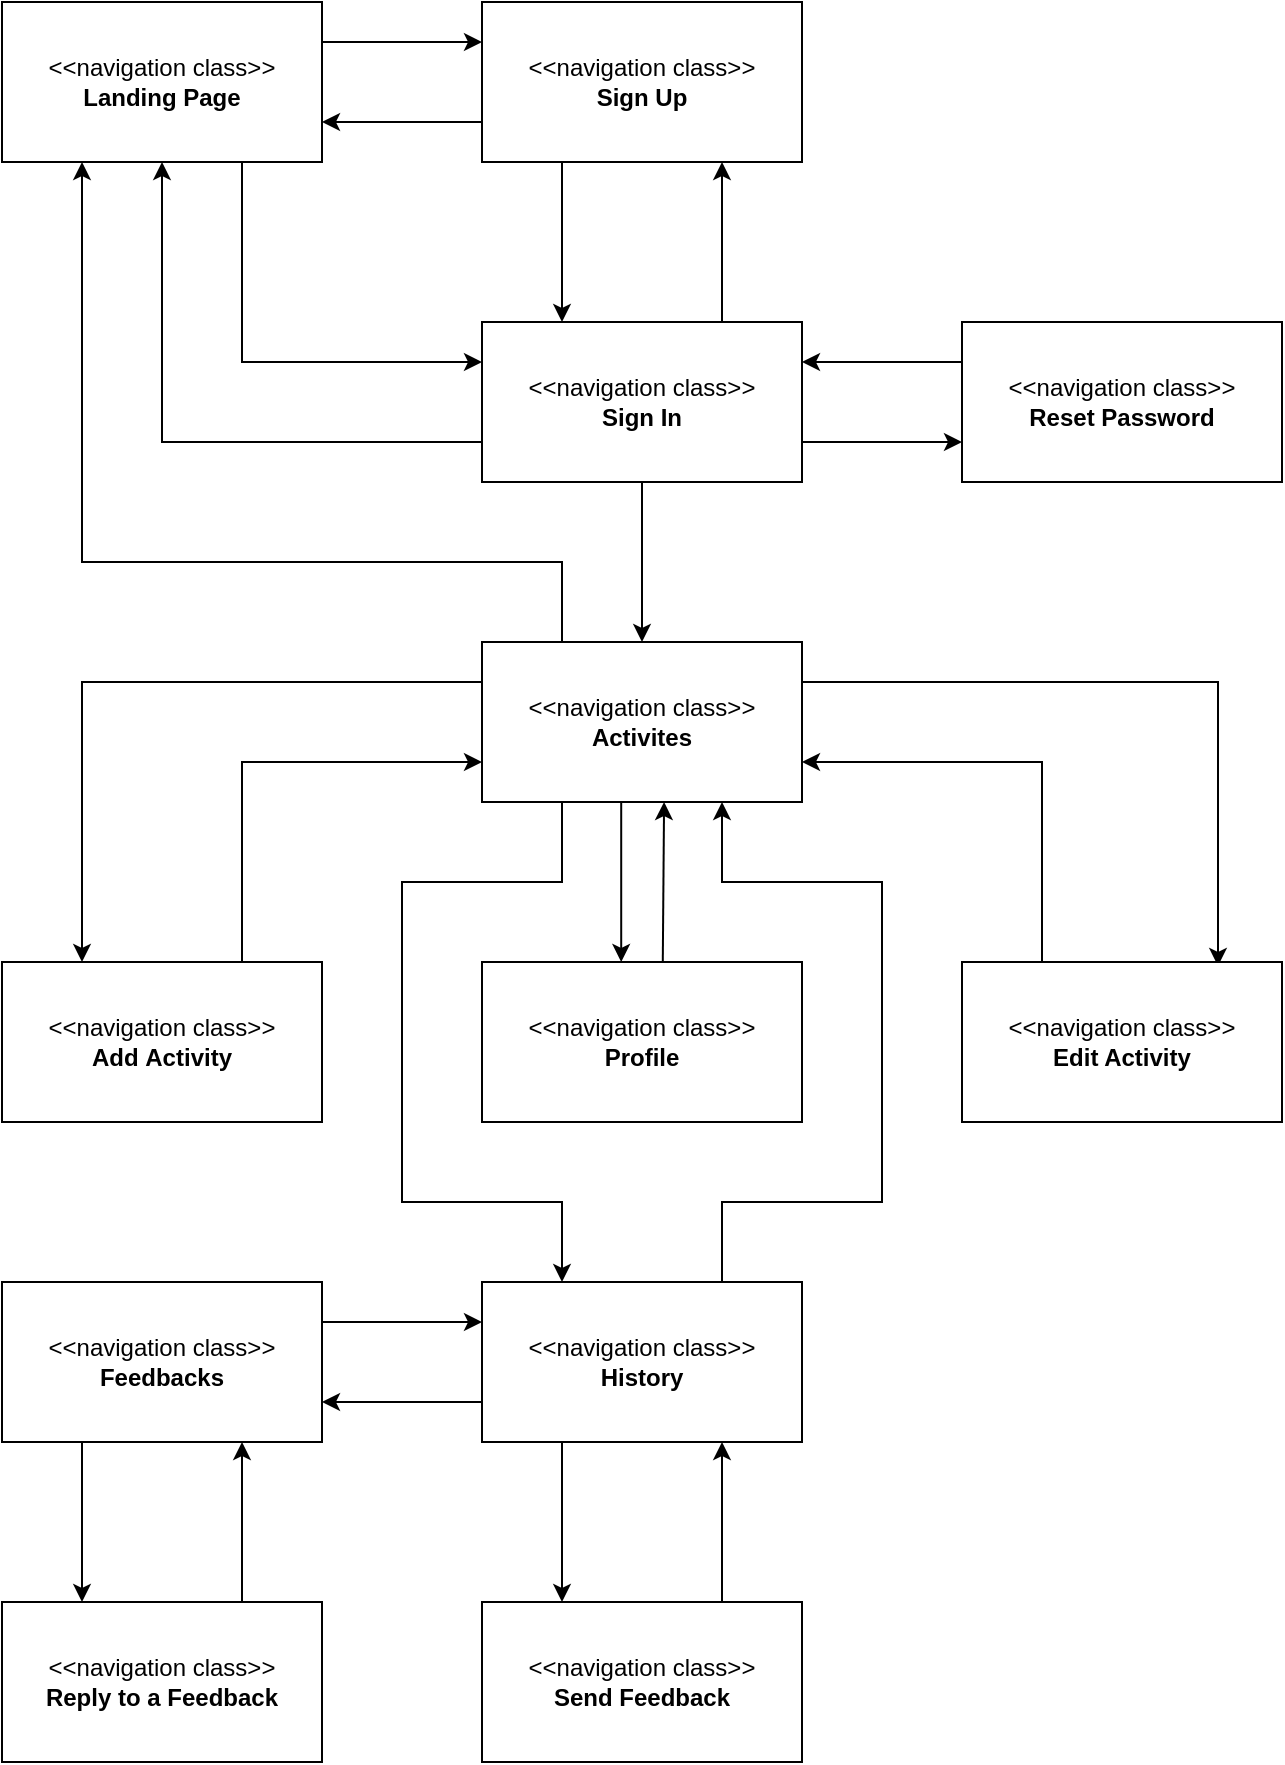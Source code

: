 <mxfile version="12.2.7" pages="1"><diagram id="TbboGFRYKH_gmcoTaOrm" name="Page-1"><mxGraphModel dx="1185" dy="594" grid="1" gridSize="10" guides="1" tooltips="1" connect="1" arrows="1" fold="1" page="1" pageScale="1" pageWidth="850" pageHeight="1100" math="0" shadow="0"><root><mxCell id="0"/><mxCell id="1" parent="0"/><mxCell id="7V9x3wuyukDRf3qKA0rx-10" style="edgeStyle=orthogonalEdgeStyle;rounded=0;orthogonalLoop=1;jettySize=auto;html=1;exitX=1;exitY=0.25;exitDx=0;exitDy=0;entryX=0;entryY=0.25;entryDx=0;entryDy=0;" edge="1" parent="1" source="7V9x3wuyukDRf3qKA0rx-1" target="7V9x3wuyukDRf3qKA0rx-2"><mxGeometry relative="1" as="geometry"/></mxCell><mxCell id="7V9x3wuyukDRf3qKA0rx-71" style="edgeStyle=orthogonalEdgeStyle;rounded=0;orthogonalLoop=1;jettySize=auto;html=1;exitX=0.75;exitY=1;exitDx=0;exitDy=0;entryX=0;entryY=0.25;entryDx=0;entryDy=0;startArrow=none;startFill=0;" edge="1" parent="1" source="7V9x3wuyukDRf3qKA0rx-1" target="7V9x3wuyukDRf3qKA0rx-4"><mxGeometry relative="1" as="geometry"/></mxCell><mxCell id="7V9x3wuyukDRf3qKA0rx-1" value="&amp;lt;&amp;lt;navigation class&amp;gt;&amp;gt;&lt;br&gt;&lt;b&gt;Landing Page&lt;/b&gt;" style="rounded=0;whiteSpace=wrap;html=1;" vertex="1" parent="1"><mxGeometry x="160" y="40" width="160" height="80" as="geometry"/></mxCell><mxCell id="7V9x3wuyukDRf3qKA0rx-64" style="edgeStyle=orthogonalEdgeStyle;rounded=0;orthogonalLoop=1;jettySize=auto;html=1;exitX=0.25;exitY=1;exitDx=0;exitDy=0;entryX=0.25;entryY=0;entryDx=0;entryDy=0;startArrow=none;startFill=0;" edge="1" parent="1" source="7V9x3wuyukDRf3qKA0rx-2" target="7V9x3wuyukDRf3qKA0rx-4"><mxGeometry relative="1" as="geometry"/></mxCell><mxCell id="7V9x3wuyukDRf3qKA0rx-70" style="edgeStyle=orthogonalEdgeStyle;rounded=0;orthogonalLoop=1;jettySize=auto;html=1;exitX=0;exitY=0.75;exitDx=0;exitDy=0;entryX=1;entryY=0.75;entryDx=0;entryDy=0;startArrow=none;startFill=0;" edge="1" parent="1" source="7V9x3wuyukDRf3qKA0rx-2" target="7V9x3wuyukDRf3qKA0rx-1"><mxGeometry relative="1" as="geometry"/></mxCell><mxCell id="7V9x3wuyukDRf3qKA0rx-2" value="&amp;lt;&amp;lt;navigation class&amp;gt;&amp;gt;&lt;br&gt;&lt;b&gt;Sign Up&lt;/b&gt;" style="rounded=0;whiteSpace=wrap;html=1;" vertex="1" parent="1"><mxGeometry x="400" y="40" width="160" height="80" as="geometry"/></mxCell><mxCell id="7V9x3wuyukDRf3qKA0rx-66" style="edgeStyle=orthogonalEdgeStyle;rounded=0;orthogonalLoop=1;jettySize=auto;html=1;exitX=0.75;exitY=0;exitDx=0;exitDy=0;entryX=0.75;entryY=1;entryDx=0;entryDy=0;startArrow=none;startFill=0;" edge="1" parent="1" source="7V9x3wuyukDRf3qKA0rx-4" target="7V9x3wuyukDRf3qKA0rx-2"><mxGeometry relative="1" as="geometry"/></mxCell><mxCell id="7V9x3wuyukDRf3qKA0rx-72" style="edgeStyle=orthogonalEdgeStyle;rounded=0;orthogonalLoop=1;jettySize=auto;html=1;exitX=1;exitY=0.75;exitDx=0;exitDy=0;entryX=0;entryY=0.75;entryDx=0;entryDy=0;startArrow=none;startFill=0;" edge="1" parent="1" source="7V9x3wuyukDRf3qKA0rx-4" target="7V9x3wuyukDRf3qKA0rx-3"><mxGeometry relative="1" as="geometry"/></mxCell><mxCell id="7V9x3wuyukDRf3qKA0rx-74" style="edgeStyle=orthogonalEdgeStyle;rounded=0;orthogonalLoop=1;jettySize=auto;html=1;exitX=0;exitY=0.75;exitDx=0;exitDy=0;entryX=0.5;entryY=1;entryDx=0;entryDy=0;startArrow=none;startFill=0;" edge="1" parent="1" source="7V9x3wuyukDRf3qKA0rx-4" target="7V9x3wuyukDRf3qKA0rx-1"><mxGeometry relative="1" as="geometry"/></mxCell><mxCell id="7V9x3wuyukDRf3qKA0rx-75" style="edgeStyle=orthogonalEdgeStyle;rounded=0;orthogonalLoop=1;jettySize=auto;html=1;exitX=0.5;exitY=1;exitDx=0;exitDy=0;entryX=0.5;entryY=0;entryDx=0;entryDy=0;startArrow=none;startFill=0;" edge="1" parent="1" source="7V9x3wuyukDRf3qKA0rx-4" target="7V9x3wuyukDRf3qKA0rx-6"><mxGeometry relative="1" as="geometry"/></mxCell><mxCell id="7V9x3wuyukDRf3qKA0rx-4" value="&amp;lt;&amp;lt;navigation class&amp;gt;&amp;gt;&lt;br&gt;&lt;b&gt;Sign In&lt;/b&gt;" style="rounded=0;whiteSpace=wrap;html=1;" vertex="1" parent="1"><mxGeometry x="400" y="200" width="160" height="80" as="geometry"/></mxCell><mxCell id="7V9x3wuyukDRf3qKA0rx-30" style="edgeStyle=orthogonalEdgeStyle;rounded=0;orthogonalLoop=1;jettySize=auto;html=1;exitX=0;exitY=0.25;exitDx=0;exitDy=0;entryX=0.25;entryY=0;entryDx=0;entryDy=0;" edge="1" parent="1" source="7V9x3wuyukDRf3qKA0rx-6" target="7V9x3wuyukDRf3qKA0rx-9"><mxGeometry relative="1" as="geometry"/></mxCell><mxCell id="7V9x3wuyukDRf3qKA0rx-36" style="edgeStyle=orthogonalEdgeStyle;rounded=0;orthogonalLoop=1;jettySize=auto;html=1;exitX=1;exitY=0.25;exitDx=0;exitDy=0;entryX=0.8;entryY=0.025;entryDx=0;entryDy=0;entryPerimeter=0;" edge="1" parent="1" source="7V9x3wuyukDRf3qKA0rx-6" target="7V9x3wuyukDRf3qKA0rx-35"><mxGeometry relative="1" as="geometry"/></mxCell><mxCell id="7V9x3wuyukDRf3qKA0rx-42" style="edgeStyle=orthogonalEdgeStyle;rounded=0;orthogonalLoop=1;jettySize=auto;html=1;exitX=0.435;exitY=0.992;exitDx=0;exitDy=0;exitPerimeter=0;" edge="1" parent="1" source="7V9x3wuyukDRf3qKA0rx-6" target="7V9x3wuyukDRf3qKA0rx-22"><mxGeometry relative="1" as="geometry"><Array as="points"><mxPoint x="470" y="490"/><mxPoint x="470" y="490"/></Array></mxGeometry></mxCell><mxCell id="7V9x3wuyukDRf3qKA0rx-43" style="edgeStyle=orthogonalEdgeStyle;rounded=0;orthogonalLoop=1;jettySize=auto;html=1;exitX=0.25;exitY=1;exitDx=0;exitDy=0;entryX=0.25;entryY=0;entryDx=0;entryDy=0;" edge="1" parent="1" source="7V9x3wuyukDRf3qKA0rx-6" target="7V9x3wuyukDRf3qKA0rx-39"><mxGeometry relative="1" as="geometry"><Array as="points"><mxPoint x="440" y="480"/><mxPoint x="360" y="480"/><mxPoint x="360" y="640"/><mxPoint x="440" y="640"/></Array></mxGeometry></mxCell><mxCell id="7V9x3wuyukDRf3qKA0rx-77" style="edgeStyle=orthogonalEdgeStyle;rounded=0;orthogonalLoop=1;jettySize=auto;html=1;exitX=0.25;exitY=0;exitDx=0;exitDy=0;entryX=0.25;entryY=1;entryDx=0;entryDy=0;startArrow=none;startFill=0;" edge="1" parent="1" source="7V9x3wuyukDRf3qKA0rx-6" target="7V9x3wuyukDRf3qKA0rx-1"><mxGeometry relative="1" as="geometry"><Array as="points"><mxPoint x="440" y="320"/><mxPoint x="200" y="320"/></Array></mxGeometry></mxCell><mxCell id="7V9x3wuyukDRf3qKA0rx-6" value="&amp;lt;&amp;lt;navigation class&amp;gt;&amp;gt;&lt;br&gt;&lt;b&gt;Activites&lt;/b&gt;" style="rounded=0;whiteSpace=wrap;html=1;" vertex="1" parent="1"><mxGeometry x="400" y="360" width="160" height="80" as="geometry"/></mxCell><mxCell id="7V9x3wuyukDRf3qKA0rx-31" style="edgeStyle=orthogonalEdgeStyle;rounded=0;orthogonalLoop=1;jettySize=auto;html=1;exitX=0.75;exitY=0;exitDx=0;exitDy=0;entryX=0;entryY=0.75;entryDx=0;entryDy=0;" edge="1" parent="1" source="7V9x3wuyukDRf3qKA0rx-9" target="7V9x3wuyukDRf3qKA0rx-6"><mxGeometry relative="1" as="geometry"/></mxCell><mxCell id="7V9x3wuyukDRf3qKA0rx-9" value="&amp;lt;&amp;lt;navigation class&amp;gt;&amp;gt;&lt;br&gt;&lt;b&gt;Add&amp;nbsp;Activity&lt;/b&gt;" style="rounded=0;whiteSpace=wrap;html=1;" vertex="1" parent="1"><mxGeometry x="160" y="520" width="160" height="80" as="geometry"/></mxCell><mxCell id="7V9x3wuyukDRf3qKA0rx-28" style="edgeStyle=orthogonalEdgeStyle;rounded=0;orthogonalLoop=1;jettySize=auto;html=1;entryX=0.569;entryY=1;entryDx=0;entryDy=0;entryPerimeter=0;exitX=0.565;exitY=-0.004;exitDx=0;exitDy=0;exitPerimeter=0;" edge="1" parent="1" source="7V9x3wuyukDRf3qKA0rx-22" target="7V9x3wuyukDRf3qKA0rx-6"><mxGeometry relative="1" as="geometry"><mxPoint x="500" y="520" as="sourcePoint"/><Array as="points"><mxPoint x="491" y="520"/></Array></mxGeometry></mxCell><mxCell id="7V9x3wuyukDRf3qKA0rx-22" value="&amp;lt;&amp;lt;navigation class&amp;gt;&amp;gt;&lt;br&gt;&lt;b&gt;Profile&lt;/b&gt;" style="rounded=0;whiteSpace=wrap;html=1;" vertex="1" parent="1"><mxGeometry x="400" y="520" width="160" height="80" as="geometry"/></mxCell><mxCell id="7V9x3wuyukDRf3qKA0rx-37" style="edgeStyle=orthogonalEdgeStyle;rounded=0;orthogonalLoop=1;jettySize=auto;html=1;exitX=0.25;exitY=0;exitDx=0;exitDy=0;entryX=1;entryY=0.75;entryDx=0;entryDy=0;" edge="1" parent="1" source="7V9x3wuyukDRf3qKA0rx-35" target="7V9x3wuyukDRf3qKA0rx-6"><mxGeometry relative="1" as="geometry"/></mxCell><mxCell id="7V9x3wuyukDRf3qKA0rx-35" value="&amp;lt;&amp;lt;navigation class&amp;gt;&amp;gt;&lt;br&gt;&lt;b&gt;Edit Activity&lt;/b&gt;" style="rounded=0;whiteSpace=wrap;html=1;" vertex="1" parent="1"><mxGeometry x="640" y="520" width="160" height="80" as="geometry"/></mxCell><mxCell id="7V9x3wuyukDRf3qKA0rx-45" style="edgeStyle=orthogonalEdgeStyle;rounded=0;orthogonalLoop=1;jettySize=auto;html=1;exitX=0.75;exitY=0;exitDx=0;exitDy=0;entryX=0.75;entryY=1;entryDx=0;entryDy=0;startArrow=none;startFill=0;" edge="1" parent="1" source="7V9x3wuyukDRf3qKA0rx-39" target="7V9x3wuyukDRf3qKA0rx-6"><mxGeometry relative="1" as="geometry"><Array as="points"><mxPoint x="520" y="640"/><mxPoint x="600" y="640"/><mxPoint x="600" y="480"/><mxPoint x="520" y="480"/></Array></mxGeometry></mxCell><mxCell id="7V9x3wuyukDRf3qKA0rx-60" style="edgeStyle=orthogonalEdgeStyle;rounded=0;orthogonalLoop=1;jettySize=auto;html=1;exitX=0;exitY=0.75;exitDx=0;exitDy=0;entryX=1;entryY=0.75;entryDx=0;entryDy=0;startArrow=none;startFill=0;" edge="1" parent="1" source="7V9x3wuyukDRf3qKA0rx-39" target="7V9x3wuyukDRf3qKA0rx-48"><mxGeometry relative="1" as="geometry"/></mxCell><mxCell id="7V9x3wuyukDRf3qKA0rx-61" style="edgeStyle=orthogonalEdgeStyle;rounded=0;orthogonalLoop=1;jettySize=auto;html=1;exitX=0.25;exitY=1;exitDx=0;exitDy=0;entryX=0.25;entryY=0;entryDx=0;entryDy=0;startArrow=none;startFill=0;" edge="1" parent="1" source="7V9x3wuyukDRf3qKA0rx-39" target="7V9x3wuyukDRf3qKA0rx-46"><mxGeometry relative="1" as="geometry"/></mxCell><mxCell id="7V9x3wuyukDRf3qKA0rx-39" value="&amp;lt;&amp;lt;navigation class&amp;gt;&amp;gt;&lt;br&gt;&lt;b&gt;History&lt;/b&gt;" style="rounded=0;whiteSpace=wrap;html=1;" vertex="1" parent="1"><mxGeometry x="400" y="680" width="160" height="80" as="geometry"/></mxCell><mxCell id="7V9x3wuyukDRf3qKA0rx-57" style="edgeStyle=orthogonalEdgeStyle;rounded=0;orthogonalLoop=1;jettySize=auto;html=1;exitX=0.75;exitY=0;exitDx=0;exitDy=0;entryX=0.75;entryY=1;entryDx=0;entryDy=0;startArrow=none;startFill=0;" edge="1" parent="1" source="7V9x3wuyukDRf3qKA0rx-46" target="7V9x3wuyukDRf3qKA0rx-39"><mxGeometry relative="1" as="geometry"/></mxCell><mxCell id="7V9x3wuyukDRf3qKA0rx-46" value="&amp;lt;&amp;lt;navigation class&amp;gt;&amp;gt;&lt;br&gt;&lt;b&gt;Send Feedback&lt;/b&gt;" style="rounded=0;whiteSpace=wrap;html=1;" vertex="1" parent="1"><mxGeometry x="400" y="840" width="160" height="80" as="geometry"/></mxCell><mxCell id="7V9x3wuyukDRf3qKA0rx-52" style="edgeStyle=orthogonalEdgeStyle;rounded=0;orthogonalLoop=1;jettySize=auto;html=1;exitX=0.25;exitY=1;exitDx=0;exitDy=0;entryX=0.25;entryY=0;entryDx=0;entryDy=0;startArrow=none;startFill=0;" edge="1" parent="1" source="7V9x3wuyukDRf3qKA0rx-48" target="7V9x3wuyukDRf3qKA0rx-50"><mxGeometry relative="1" as="geometry"/></mxCell><mxCell id="7V9x3wuyukDRf3qKA0rx-59" style="edgeStyle=orthogonalEdgeStyle;rounded=0;orthogonalLoop=1;jettySize=auto;html=1;exitX=1;exitY=0.25;exitDx=0;exitDy=0;entryX=0;entryY=0.25;entryDx=0;entryDy=0;startArrow=none;startFill=0;" edge="1" parent="1" source="7V9x3wuyukDRf3qKA0rx-48" target="7V9x3wuyukDRf3qKA0rx-39"><mxGeometry relative="1" as="geometry"/></mxCell><mxCell id="7V9x3wuyukDRf3qKA0rx-48" value="&amp;lt;&amp;lt;navigation class&amp;gt;&amp;gt;&lt;br&gt;&lt;b&gt;Feedbacks&lt;/b&gt;" style="rounded=0;whiteSpace=wrap;html=1;" vertex="1" parent="1"><mxGeometry x="160" y="680" width="160" height="80" as="geometry"/></mxCell><mxCell id="7V9x3wuyukDRf3qKA0rx-53" style="edgeStyle=orthogonalEdgeStyle;rounded=0;orthogonalLoop=1;jettySize=auto;html=1;exitX=0.75;exitY=0;exitDx=0;exitDy=0;entryX=0.75;entryY=1;entryDx=0;entryDy=0;startArrow=none;startFill=0;" edge="1" parent="1" source="7V9x3wuyukDRf3qKA0rx-50" target="7V9x3wuyukDRf3qKA0rx-48"><mxGeometry relative="1" as="geometry"/></mxCell><mxCell id="7V9x3wuyukDRf3qKA0rx-50" value="&amp;lt;&amp;lt;navigation class&amp;gt;&amp;gt;&lt;br&gt;&lt;b&gt;Reply to a Feedback&lt;/b&gt;" style="rounded=0;whiteSpace=wrap;html=1;" vertex="1" parent="1"><mxGeometry x="160" y="840" width="160" height="80" as="geometry"/></mxCell><mxCell id="7V9x3wuyukDRf3qKA0rx-73" style="edgeStyle=orthogonalEdgeStyle;rounded=0;orthogonalLoop=1;jettySize=auto;html=1;exitX=0;exitY=0.25;exitDx=0;exitDy=0;entryX=1;entryY=0.25;entryDx=0;entryDy=0;startArrow=none;startFill=0;" edge="1" parent="1" source="7V9x3wuyukDRf3qKA0rx-3" target="7V9x3wuyukDRf3qKA0rx-4"><mxGeometry relative="1" as="geometry"/></mxCell><mxCell id="7V9x3wuyukDRf3qKA0rx-3" value="&amp;lt;&amp;lt;navigation class&amp;gt;&amp;gt;&lt;br&gt;&lt;b&gt;Reset Password&lt;/b&gt;" style="rounded=0;whiteSpace=wrap;html=1;" vertex="1" parent="1"><mxGeometry x="640" y="200" width="160" height="80" as="geometry"/></mxCell></root></mxGraphModel></diagram></mxfile>